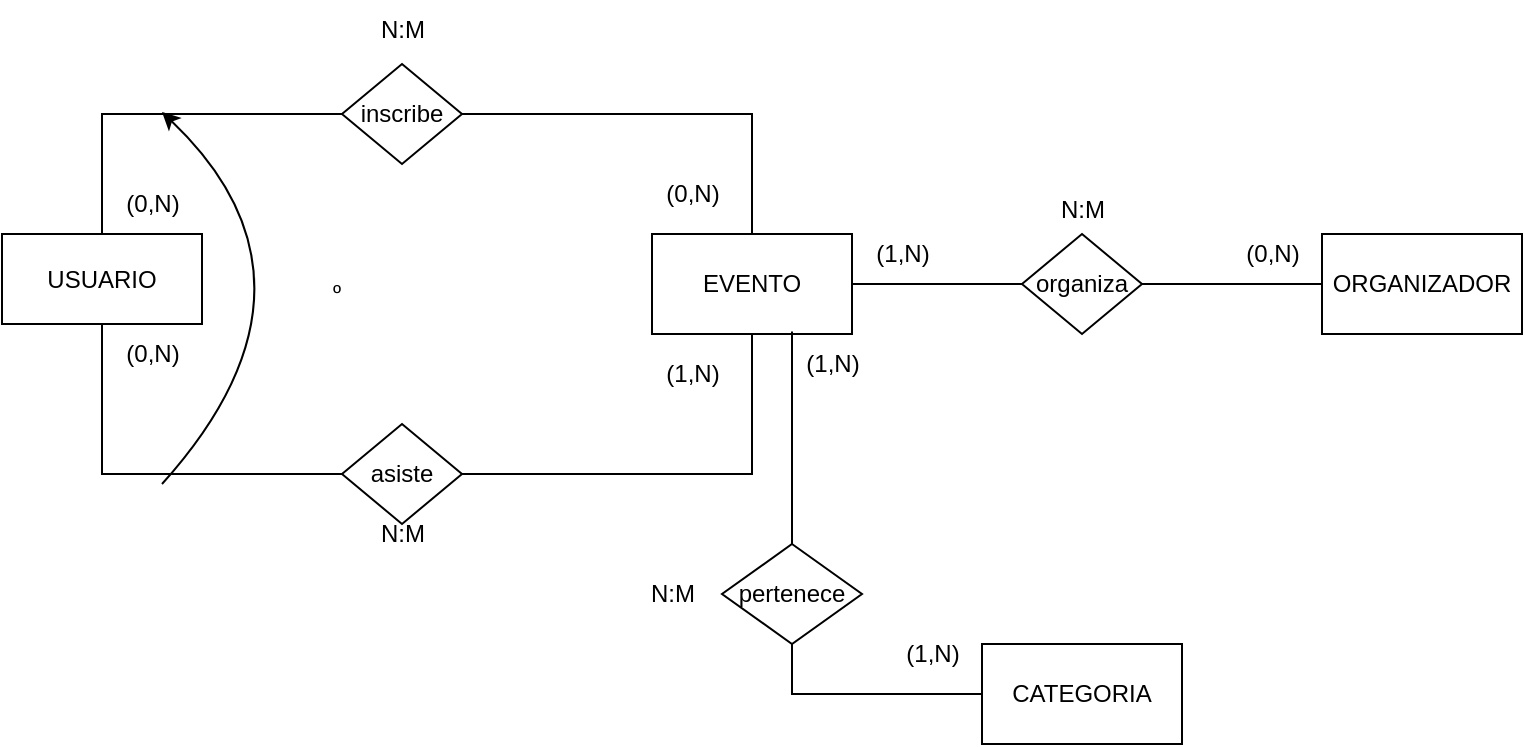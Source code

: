 <mxfile version="26.0.13">
  <diagram id="R2lEEEUBdFMjLlhIrx00" name="Page-1">
    <mxGraphModel dx="1050" dy="563" grid="1" gridSize="10" guides="1" tooltips="1" connect="1" arrows="1" fold="1" page="1" pageScale="1" pageWidth="850" pageHeight="1100" math="0" shadow="0" extFonts="Permanent Marker^https://fonts.googleapis.com/css?family=Permanent+Marker">
      <root>
        <mxCell id="0" />
        <mxCell id="1" parent="0" />
        <mxCell id="YTdFghRX5OlC11gK1PQy-9" style="edgeStyle=orthogonalEdgeStyle;rounded=0;orthogonalLoop=1;jettySize=auto;html=1;entryX=0;entryY=0.5;entryDx=0;entryDy=0;endArrow=none;startFill=0;" edge="1" parent="1" source="YTdFghRX5OlC11gK1PQy-1" target="YTdFghRX5OlC11gK1PQy-4">
          <mxGeometry relative="1" as="geometry">
            <mxPoint x="100" y="100" as="targetPoint" />
            <Array as="points">
              <mxPoint x="100" y="105" />
            </Array>
          </mxGeometry>
        </mxCell>
        <mxCell id="YTdFghRX5OlC11gK1PQy-1" value="USUARIO" style="html=1;dashed=0;whiteSpace=wrap;" vertex="1" parent="1">
          <mxGeometry x="50" y="165" width="100" height="45" as="geometry" />
        </mxCell>
        <mxCell id="YTdFghRX5OlC11gK1PQy-2" value="EVENTO" style="html=1;dashed=0;whiteSpace=wrap;" vertex="1" parent="1">
          <mxGeometry x="375" y="165" width="100" height="50" as="geometry" />
        </mxCell>
        <mxCell id="YTdFghRX5OlC11gK1PQy-3" value="ORGANIZADOR" style="html=1;dashed=0;whiteSpace=wrap;" vertex="1" parent="1">
          <mxGeometry x="710" y="165" width="100" height="50" as="geometry" />
        </mxCell>
        <mxCell id="YTdFghRX5OlC11gK1PQy-10" style="edgeStyle=orthogonalEdgeStyle;rounded=0;orthogonalLoop=1;jettySize=auto;html=1;entryX=0.5;entryY=0;entryDx=0;entryDy=0;endArrow=none;startFill=0;" edge="1" parent="1" source="YTdFghRX5OlC11gK1PQy-4" target="YTdFghRX5OlC11gK1PQy-2">
          <mxGeometry relative="1" as="geometry">
            <mxPoint x="430" y="105" as="targetPoint" />
          </mxGeometry>
        </mxCell>
        <mxCell id="YTdFghRX5OlC11gK1PQy-4" value="inscribe" style="shape=rhombus;html=1;dashed=0;whiteSpace=wrap;perimeter=rhombusPerimeter;" vertex="1" parent="1">
          <mxGeometry x="220" y="80" width="60" height="50" as="geometry" />
        </mxCell>
        <mxCell id="YTdFghRX5OlC11gK1PQy-12" style="edgeStyle=orthogonalEdgeStyle;rounded=0;orthogonalLoop=1;jettySize=auto;html=1;entryX=1;entryY=0.5;entryDx=0;entryDy=0;endArrow=none;startFill=0;" edge="1" parent="1" source="YTdFghRX5OlC11gK1PQy-5" target="YTdFghRX5OlC11gK1PQy-2">
          <mxGeometry relative="1" as="geometry" />
        </mxCell>
        <mxCell id="YTdFghRX5OlC11gK1PQy-13" style="edgeStyle=orthogonalEdgeStyle;rounded=0;orthogonalLoop=1;jettySize=auto;html=1;entryX=0;entryY=0.5;entryDx=0;entryDy=0;endArrow=none;startFill=0;" edge="1" parent="1" source="YTdFghRX5OlC11gK1PQy-5" target="YTdFghRX5OlC11gK1PQy-3">
          <mxGeometry relative="1" as="geometry" />
        </mxCell>
        <mxCell id="YTdFghRX5OlC11gK1PQy-5" value="organiza" style="shape=rhombus;html=1;dashed=0;whiteSpace=wrap;perimeter=rhombusPerimeter;" vertex="1" parent="1">
          <mxGeometry x="560" y="165" width="60" height="50" as="geometry" />
        </mxCell>
        <mxCell id="YTdFghRX5OlC11gK1PQy-11" style="edgeStyle=orthogonalEdgeStyle;rounded=0;orthogonalLoop=1;jettySize=auto;html=1;entryX=0.5;entryY=1;entryDx=0;entryDy=0;endArrow=none;startFill=0;" edge="1" parent="1" source="YTdFghRX5OlC11gK1PQy-6" target="YTdFghRX5OlC11gK1PQy-2">
          <mxGeometry relative="1" as="geometry" />
        </mxCell>
        <mxCell id="YTdFghRX5OlC11gK1PQy-26" style="edgeStyle=orthogonalEdgeStyle;rounded=0;orthogonalLoop=1;jettySize=auto;html=1;entryX=0.5;entryY=1;entryDx=0;entryDy=0;endArrow=none;startFill=0;" edge="1" parent="1" source="YTdFghRX5OlC11gK1PQy-6" target="YTdFghRX5OlC11gK1PQy-1">
          <mxGeometry relative="1" as="geometry" />
        </mxCell>
        <mxCell id="YTdFghRX5OlC11gK1PQy-6" value="asiste" style="shape=rhombus;html=1;dashed=0;whiteSpace=wrap;perimeter=rhombusPerimeter;" vertex="1" parent="1">
          <mxGeometry x="220" y="260" width="60" height="50" as="geometry" />
        </mxCell>
        <mxCell id="YTdFghRX5OlC11gK1PQy-15" value="(0,N)" style="text;html=1;align=center;verticalAlign=middle;resizable=0;points=[];autosize=1;strokeColor=none;fillColor=none;" vertex="1" parent="1">
          <mxGeometry x="370" y="130" width="50" height="30" as="geometry" />
        </mxCell>
        <mxCell id="YTdFghRX5OlC11gK1PQy-16" value="(1,N)" style="text;html=1;align=center;verticalAlign=middle;resizable=0;points=[];autosize=1;strokeColor=none;fillColor=none;" vertex="1" parent="1">
          <mxGeometry x="370" y="220" width="50" height="30" as="geometry" />
        </mxCell>
        <mxCell id="YTdFghRX5OlC11gK1PQy-17" value="N:M" style="text;html=1;align=center;verticalAlign=middle;resizable=0;points=[];autosize=1;strokeColor=none;fillColor=none;" vertex="1" parent="1">
          <mxGeometry x="225" y="48" width="50" height="30" as="geometry" />
        </mxCell>
        <mxCell id="YTdFghRX5OlC11gK1PQy-18" value="N:M" style="text;html=1;align=center;verticalAlign=middle;resizable=0;points=[];autosize=1;strokeColor=none;fillColor=none;" vertex="1" parent="1">
          <mxGeometry x="225" y="300" width="50" height="30" as="geometry" />
        </mxCell>
        <mxCell id="YTdFghRX5OlC11gK1PQy-19" value="(0,N)" style="text;html=1;align=center;verticalAlign=middle;resizable=0;points=[];autosize=1;strokeColor=none;fillColor=none;" vertex="1" parent="1">
          <mxGeometry x="100" y="135" width="50" height="30" as="geometry" />
        </mxCell>
        <mxCell id="YTdFghRX5OlC11gK1PQy-20" value="(0,N)" style="text;html=1;align=center;verticalAlign=middle;resizable=0;points=[];autosize=1;strokeColor=none;fillColor=none;" vertex="1" parent="1">
          <mxGeometry x="100" y="210" width="50" height="30" as="geometry" />
        </mxCell>
        <mxCell id="YTdFghRX5OlC11gK1PQy-21" value="(1,N)" style="text;html=1;align=center;verticalAlign=middle;resizable=0;points=[];autosize=1;strokeColor=none;fillColor=none;" vertex="1" parent="1">
          <mxGeometry x="475" y="160" width="50" height="30" as="geometry" />
        </mxCell>
        <mxCell id="YTdFghRX5OlC11gK1PQy-22" value="(0,N)" style="text;html=1;align=center;verticalAlign=middle;resizable=0;points=[];autosize=1;strokeColor=none;fillColor=none;" vertex="1" parent="1">
          <mxGeometry x="660" y="160" width="50" height="30" as="geometry" />
        </mxCell>
        <mxCell id="YTdFghRX5OlC11gK1PQy-23" value="N:M" style="text;html=1;align=center;verticalAlign=middle;resizable=0;points=[];autosize=1;strokeColor=none;fillColor=none;" vertex="1" parent="1">
          <mxGeometry x="565" y="138" width="50" height="30" as="geometry" />
        </mxCell>
        <mxCell id="YTdFghRX5OlC11gK1PQy-25" value="º" style="endArrow=classic;html=1;rounded=0;curved=1;" edge="1" parent="1">
          <mxGeometry width="50" height="50" relative="1" as="geometry">
            <mxPoint x="130" y="290" as="sourcePoint" />
            <mxPoint x="130" y="104" as="targetPoint" />
            <Array as="points">
              <mxPoint x="220" y="190" />
            </Array>
          </mxGeometry>
        </mxCell>
        <mxCell id="YTdFghRX5OlC11gK1PQy-30" style="edgeStyle=orthogonalEdgeStyle;rounded=0;orthogonalLoop=1;jettySize=auto;html=1;entryX=0.5;entryY=1;entryDx=0;entryDy=0;endArrow=none;startFill=0;" edge="1" parent="1" source="YTdFghRX5OlC11gK1PQy-27" target="YTdFghRX5OlC11gK1PQy-29">
          <mxGeometry relative="1" as="geometry" />
        </mxCell>
        <mxCell id="YTdFghRX5OlC11gK1PQy-27" value="CATEGORIA" style="html=1;dashed=0;whiteSpace=wrap;" vertex="1" parent="1">
          <mxGeometry x="540" y="370" width="100" height="50" as="geometry" />
        </mxCell>
        <mxCell id="YTdFghRX5OlC11gK1PQy-29" value="pertenece" style="shape=rhombus;html=1;dashed=0;whiteSpace=wrap;perimeter=rhombusPerimeter;" vertex="1" parent="1">
          <mxGeometry x="410" y="320" width="70" height="50" as="geometry" />
        </mxCell>
        <mxCell id="YTdFghRX5OlC11gK1PQy-31" style="edgeStyle=orthogonalEdgeStyle;rounded=0;orthogonalLoop=1;jettySize=auto;html=1;entryX=0.7;entryY=0.975;entryDx=0;entryDy=0;entryPerimeter=0;endArrow=none;startFill=0;" edge="1" parent="1" source="YTdFghRX5OlC11gK1PQy-29" target="YTdFghRX5OlC11gK1PQy-2">
          <mxGeometry relative="1" as="geometry" />
        </mxCell>
        <mxCell id="YTdFghRX5OlC11gK1PQy-32" value="(1,N)" style="text;html=1;align=center;verticalAlign=middle;resizable=0;points=[];autosize=1;strokeColor=none;fillColor=none;" vertex="1" parent="1">
          <mxGeometry x="490" y="360" width="50" height="30" as="geometry" />
        </mxCell>
        <mxCell id="YTdFghRX5OlC11gK1PQy-33" value="(1,N)" style="text;html=1;align=center;verticalAlign=middle;resizable=0;points=[];autosize=1;strokeColor=none;fillColor=none;" vertex="1" parent="1">
          <mxGeometry x="440" y="215" width="50" height="30" as="geometry" />
        </mxCell>
        <mxCell id="YTdFghRX5OlC11gK1PQy-34" value="N:M" style="text;html=1;align=center;verticalAlign=middle;resizable=0;points=[];autosize=1;strokeColor=none;fillColor=none;" vertex="1" parent="1">
          <mxGeometry x="360" y="330" width="50" height="30" as="geometry" />
        </mxCell>
      </root>
    </mxGraphModel>
  </diagram>
</mxfile>
